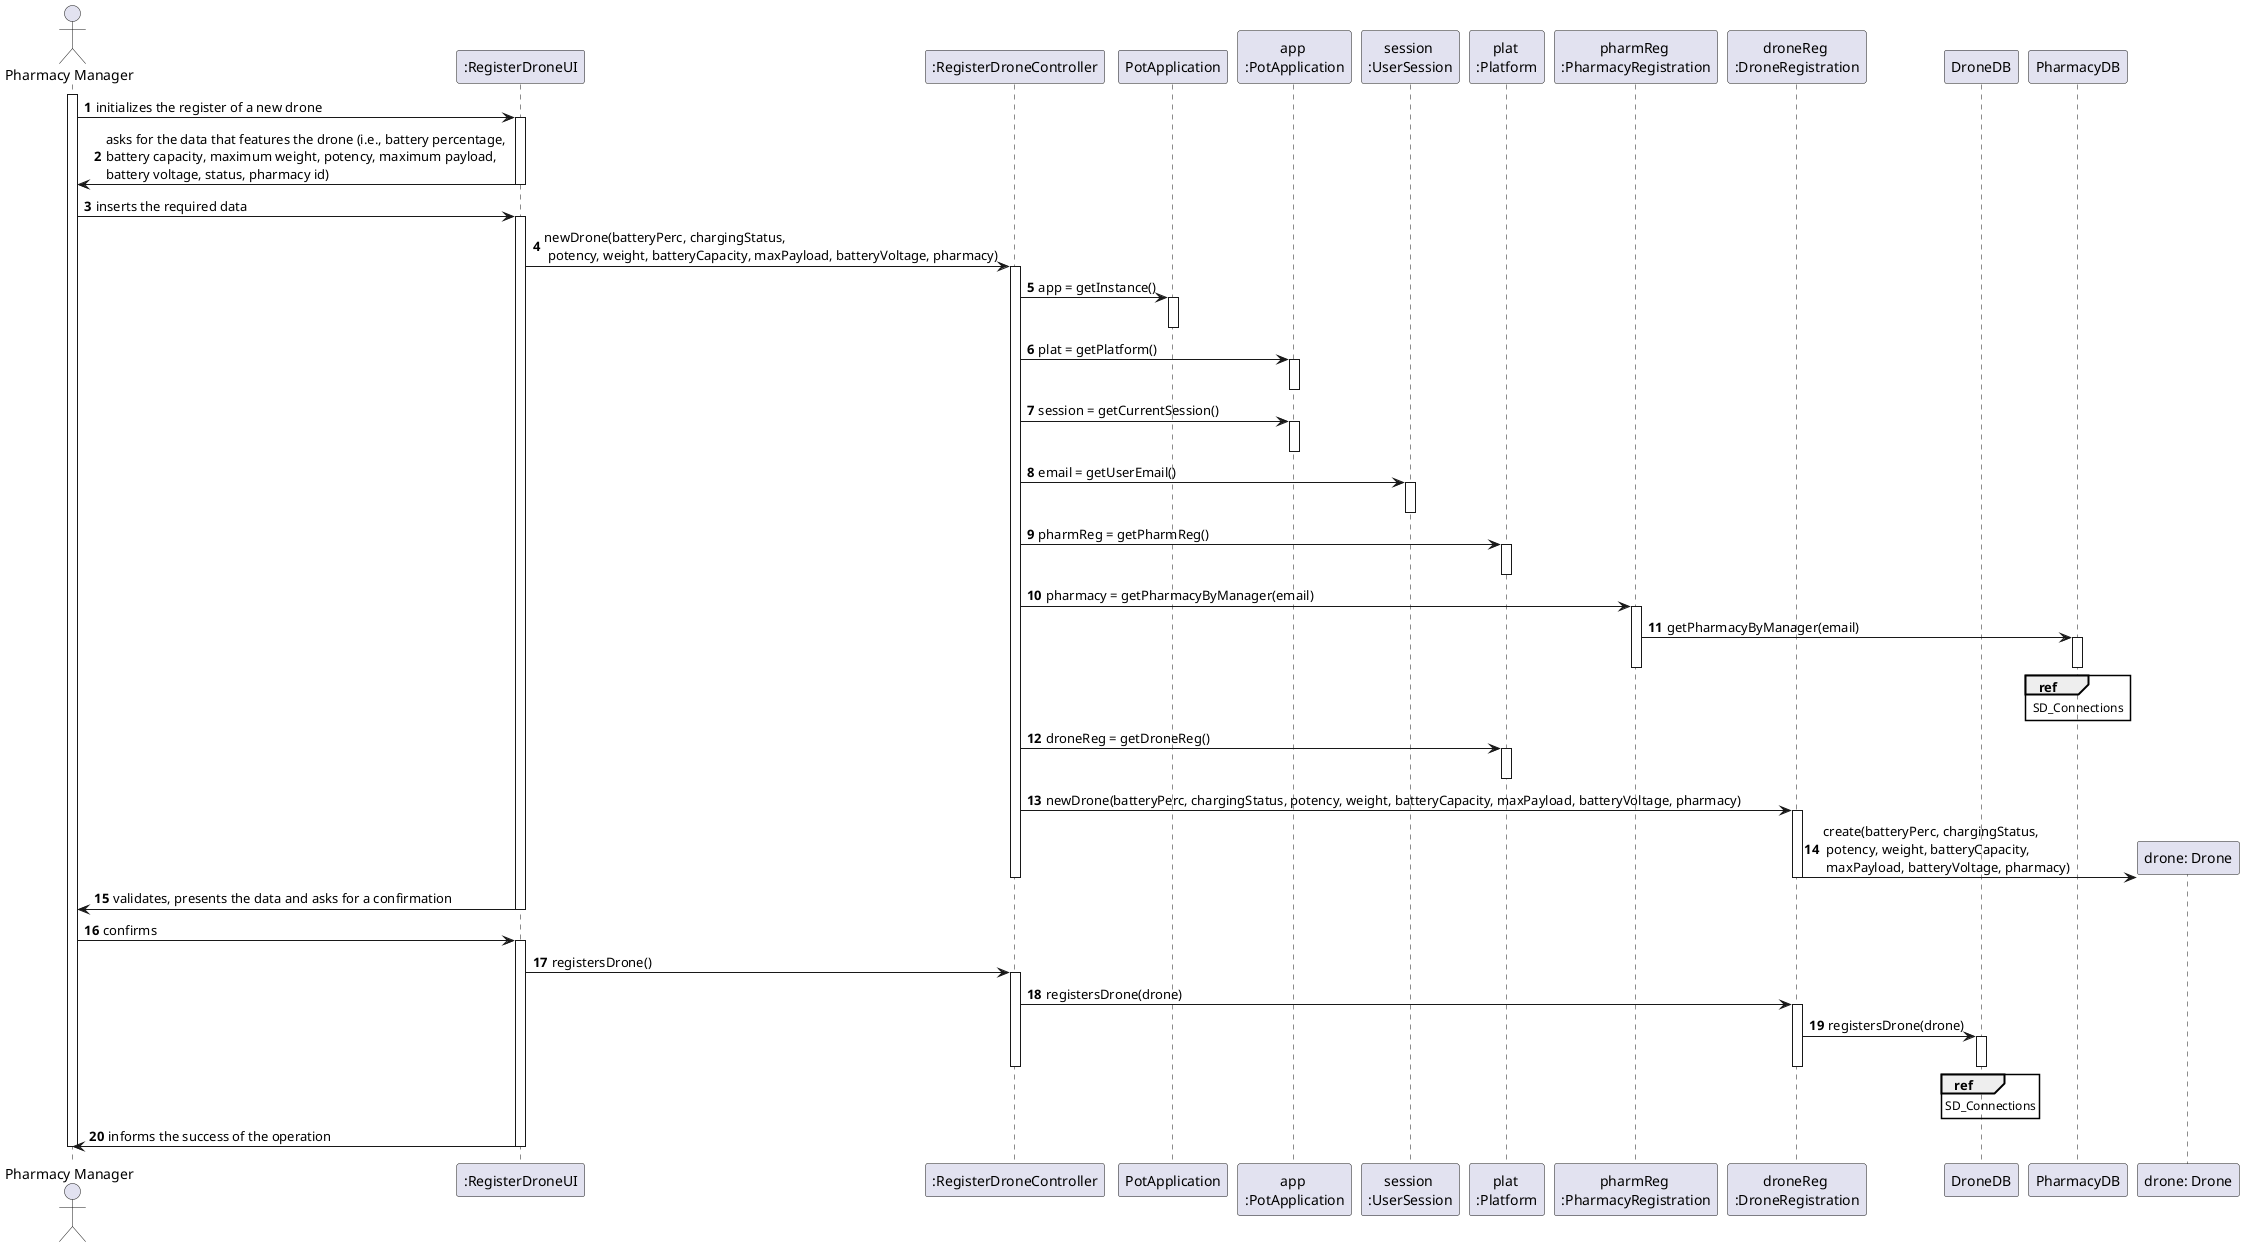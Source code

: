 @startuml
autonumber
actor "Pharmacy Manager" as PHARMAN

participant ":RegisterDroneUI" as UI
participant ":RegisterDroneController" as CTRL
participant "PotApplication" as PA
participant "app \n:PotApplication" as APA
participant "session \n:UserSession" as US
participant "plat \n:Platform" as PLAT
participant "pharmReg \n:PharmacyRegistration" as PH
participant "droneReg \n:DroneRegistration" as RD
participant "DroneDB" as DDB
participant "PharmacyDB" as PDB
participant "drone: Drone" as D



activate PHARMAN

PHARMAN -> UI : initializes the register of a new drone
activate UI
UI -> PHARMAN : asks for the data that features the drone (i.e., battery percentage, \nbattery capacity, maximum weight, potency, maximum payload, \nbattery voltage, status, pharmacy id)
deactivate UI

PHARMAN -> UI : inserts the required data
activate UI
UI -> CTRL : newDrone(batteryPerc, chargingStatus,\n potency, weight, batteryCapacity, maxPayload, batteryVoltage, pharmacy)
activate CTRL
CTRL -> PA : app = getInstance()
activate PA
deactivate PA
CTRL -> APA : plat = getPlatform()
activate APA
deactivate APA
CTRL -> APA : session = getCurrentSession()
activate APA
deactivate APA
CTRL -> US : email = getUserEmail()
activate US
deactivate US
CTRL -> PLAT : pharmReg = getPharmReg()
activate PLAT
deactivate PLAT
CTRL -> PH : pharmacy = getPharmacyByManager(email)
activate PH
PH -> PDB : getPharmacyByManager(email)
activate PDB
ref over PDB
SD_Connections
end ref
deactivate PH
deactivate PDB
CTRL -> PLAT : droneReg = getDroneReg()
activate PLAT
deactivate PLAT
CTRL -> RD : newDrone(batteryPerc, chargingStatus, potency, weight, batteryCapacity, maxPayload, batteryVoltage, pharmacy)
activate RD
RD -> D ** : create(batteryPerc, chargingStatus,\n potency, weight, batteryCapacity,\n maxPayload, batteryVoltage, pharmacy)
deactivate DDB
deactivate CTRL
deactivate RD


UI -> PHARMAN : validates, presents the data and asks for a confirmation
deactivate UI

PHARMAN -> UI : confirms
activate UI
UI -> CTRL : registersDrone()
activate CTRL
CTRL -> RD : registersDrone(drone)
activate RD
RD -> DDB : registersDrone(drone)
activate DDB
ref over DDB
SD_Connections
end ref
deactivate DDB
deactivate RD
deactivate CTRL
UI -> PHARMAN : informs the success of the operation
deactivate UI

deactivate PHARMAN

@enduml
